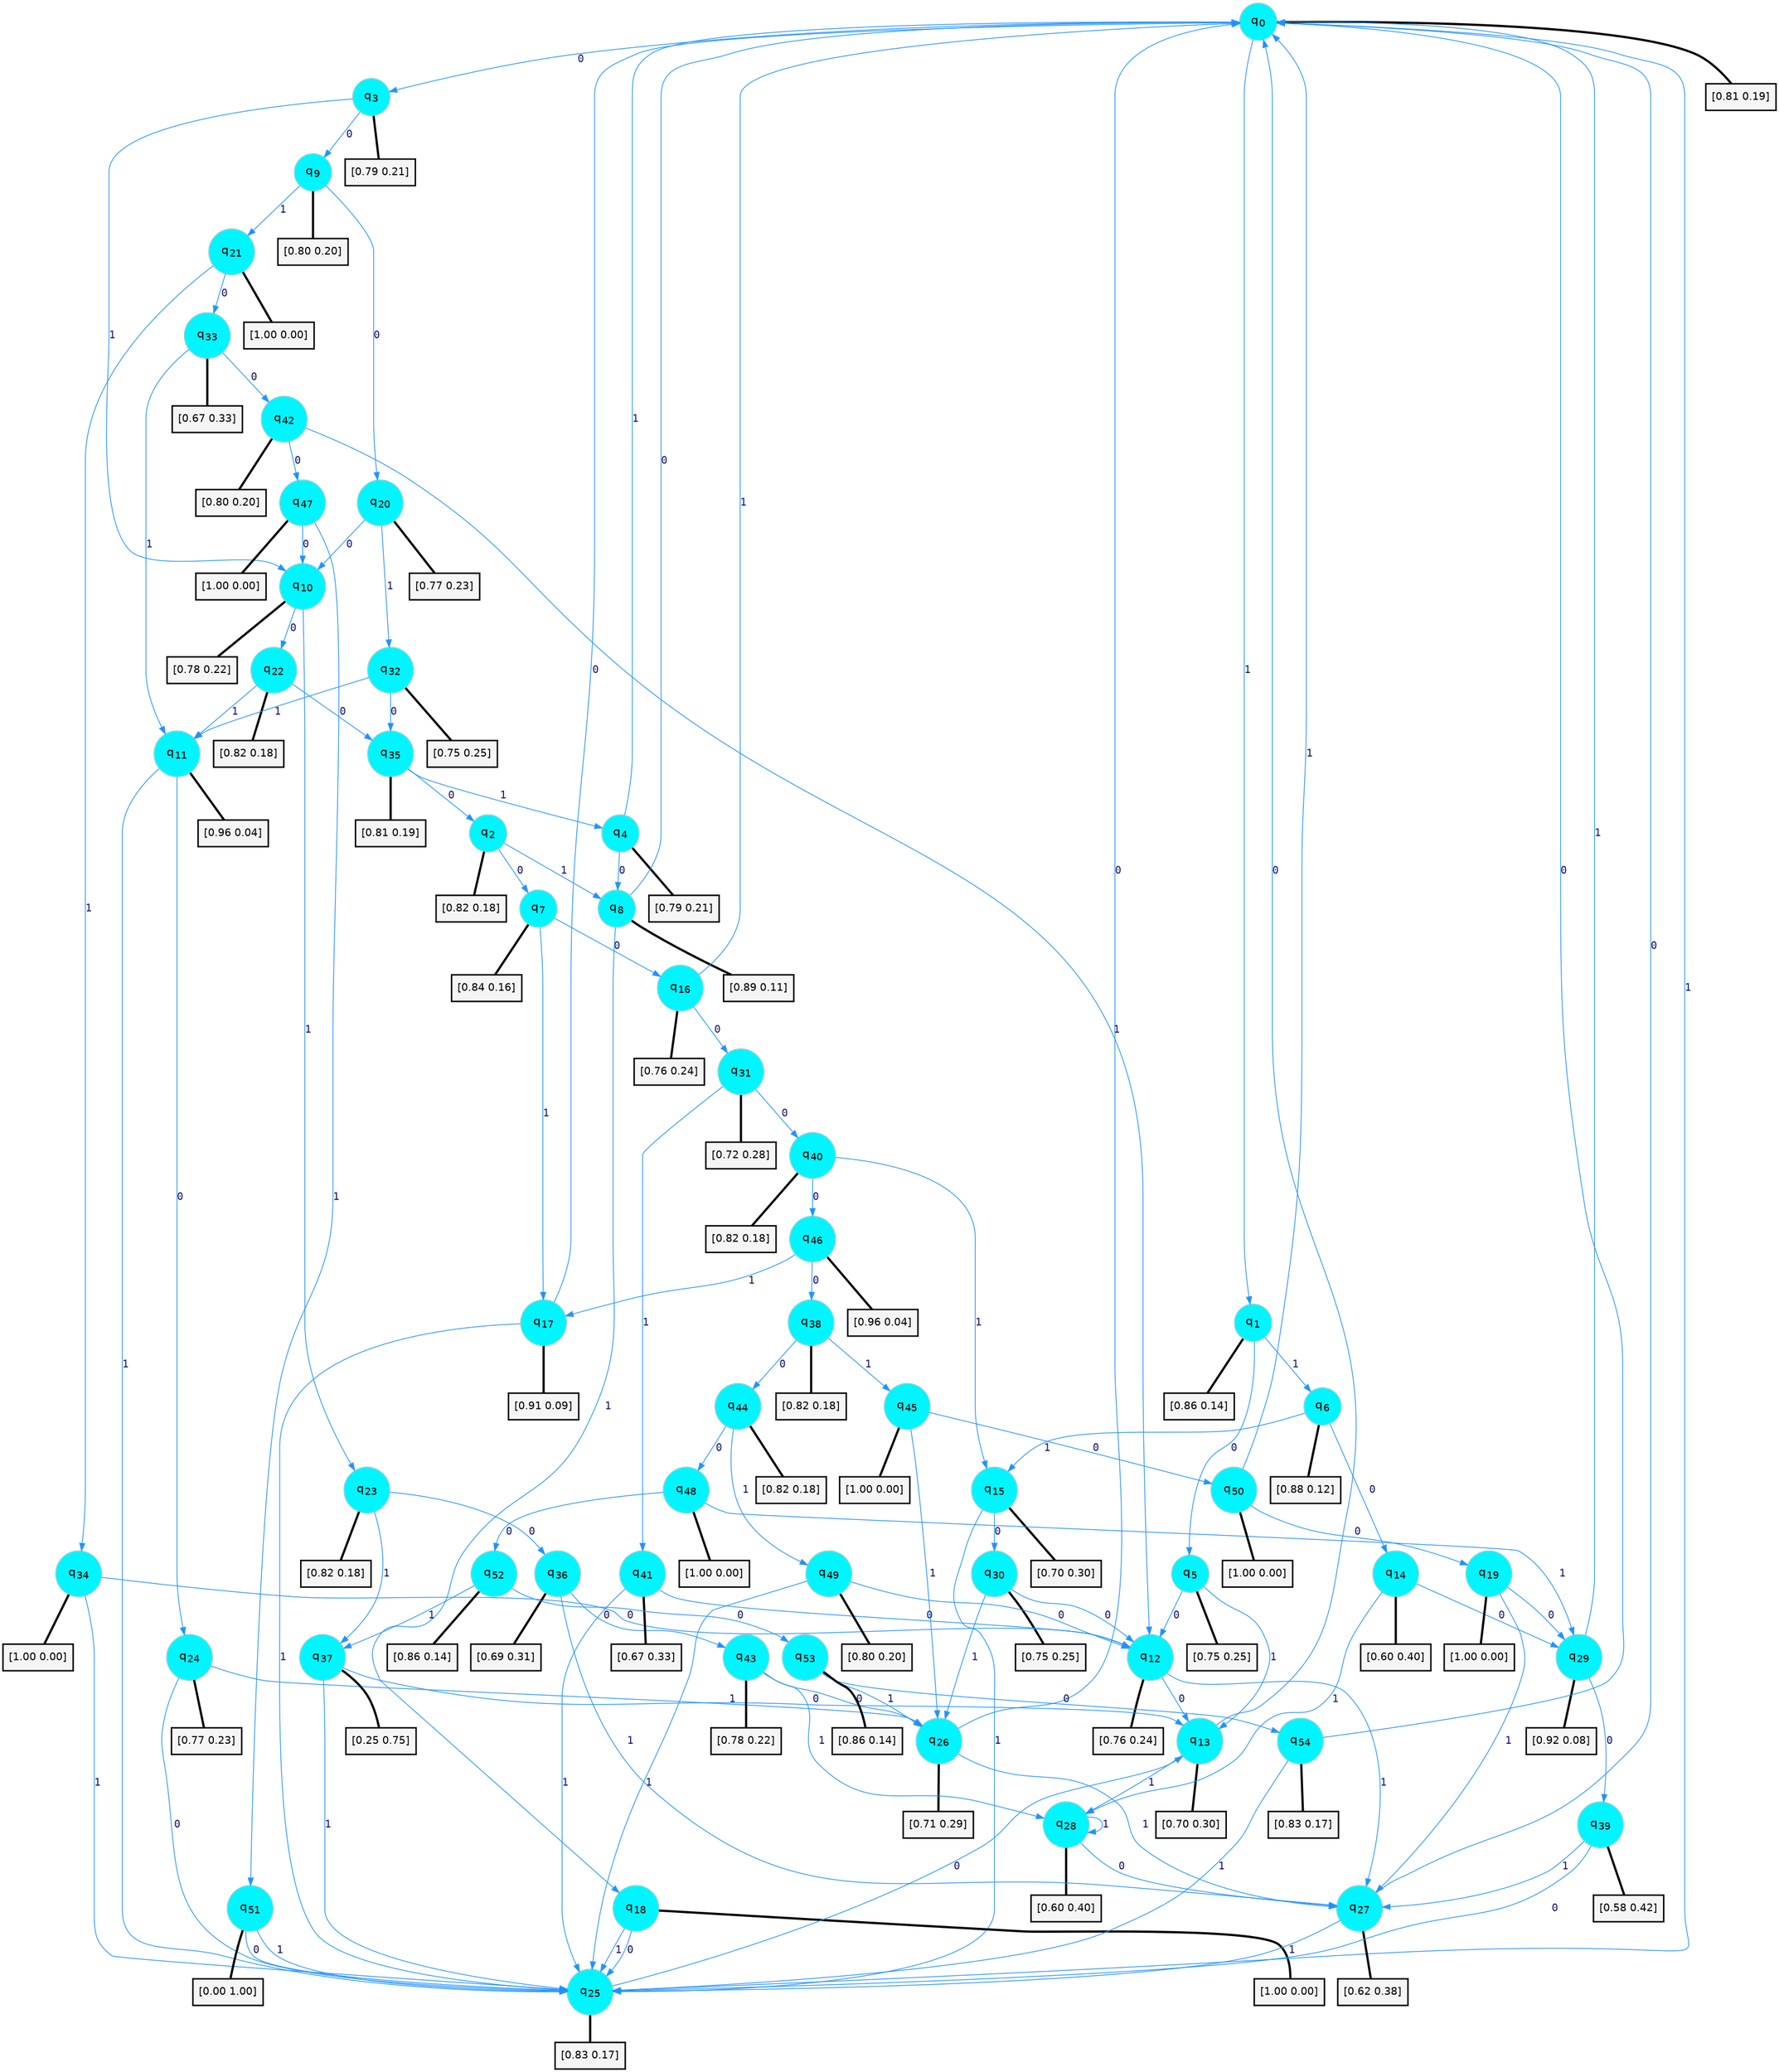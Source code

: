 digraph G {
graph [
bgcolor=transparent, dpi=300, rankdir=TD, size="40,25"];
node [
color=gray, fillcolor=turquoise1, fontcolor=black, fontname=Helvetica, fontsize=16, fontweight=bold, shape=circle, style=filled];
edge [
arrowsize=1, color=dodgerblue1, fontcolor=midnightblue, fontname=courier, fontweight=bold, penwidth=1, style=solid, weight=20];
0[label=<q<SUB>0</SUB>>];
1[label=<q<SUB>1</SUB>>];
2[label=<q<SUB>2</SUB>>];
3[label=<q<SUB>3</SUB>>];
4[label=<q<SUB>4</SUB>>];
5[label=<q<SUB>5</SUB>>];
6[label=<q<SUB>6</SUB>>];
7[label=<q<SUB>7</SUB>>];
8[label=<q<SUB>8</SUB>>];
9[label=<q<SUB>9</SUB>>];
10[label=<q<SUB>10</SUB>>];
11[label=<q<SUB>11</SUB>>];
12[label=<q<SUB>12</SUB>>];
13[label=<q<SUB>13</SUB>>];
14[label=<q<SUB>14</SUB>>];
15[label=<q<SUB>15</SUB>>];
16[label=<q<SUB>16</SUB>>];
17[label=<q<SUB>17</SUB>>];
18[label=<q<SUB>18</SUB>>];
19[label=<q<SUB>19</SUB>>];
20[label=<q<SUB>20</SUB>>];
21[label=<q<SUB>21</SUB>>];
22[label=<q<SUB>22</SUB>>];
23[label=<q<SUB>23</SUB>>];
24[label=<q<SUB>24</SUB>>];
25[label=<q<SUB>25</SUB>>];
26[label=<q<SUB>26</SUB>>];
27[label=<q<SUB>27</SUB>>];
28[label=<q<SUB>28</SUB>>];
29[label=<q<SUB>29</SUB>>];
30[label=<q<SUB>30</SUB>>];
31[label=<q<SUB>31</SUB>>];
32[label=<q<SUB>32</SUB>>];
33[label=<q<SUB>33</SUB>>];
34[label=<q<SUB>34</SUB>>];
35[label=<q<SUB>35</SUB>>];
36[label=<q<SUB>36</SUB>>];
37[label=<q<SUB>37</SUB>>];
38[label=<q<SUB>38</SUB>>];
39[label=<q<SUB>39</SUB>>];
40[label=<q<SUB>40</SUB>>];
41[label=<q<SUB>41</SUB>>];
42[label=<q<SUB>42</SUB>>];
43[label=<q<SUB>43</SUB>>];
44[label=<q<SUB>44</SUB>>];
45[label=<q<SUB>45</SUB>>];
46[label=<q<SUB>46</SUB>>];
47[label=<q<SUB>47</SUB>>];
48[label=<q<SUB>48</SUB>>];
49[label=<q<SUB>49</SUB>>];
50[label=<q<SUB>50</SUB>>];
51[label=<q<SUB>51</SUB>>];
52[label=<q<SUB>52</SUB>>];
53[label=<q<SUB>53</SUB>>];
54[label=<q<SUB>54</SUB>>];
55[label="[0.81 0.19]", shape=box,fontcolor=black, fontname=Helvetica, fontsize=14, penwidth=2, fillcolor=whitesmoke,color=black];
56[label="[0.86 0.14]", shape=box,fontcolor=black, fontname=Helvetica, fontsize=14, penwidth=2, fillcolor=whitesmoke,color=black];
57[label="[0.82 0.18]", shape=box,fontcolor=black, fontname=Helvetica, fontsize=14, penwidth=2, fillcolor=whitesmoke,color=black];
58[label="[0.79 0.21]", shape=box,fontcolor=black, fontname=Helvetica, fontsize=14, penwidth=2, fillcolor=whitesmoke,color=black];
59[label="[0.79 0.21]", shape=box,fontcolor=black, fontname=Helvetica, fontsize=14, penwidth=2, fillcolor=whitesmoke,color=black];
60[label="[0.75 0.25]", shape=box,fontcolor=black, fontname=Helvetica, fontsize=14, penwidth=2, fillcolor=whitesmoke,color=black];
61[label="[0.88 0.12]", shape=box,fontcolor=black, fontname=Helvetica, fontsize=14, penwidth=2, fillcolor=whitesmoke,color=black];
62[label="[0.84 0.16]", shape=box,fontcolor=black, fontname=Helvetica, fontsize=14, penwidth=2, fillcolor=whitesmoke,color=black];
63[label="[0.89 0.11]", shape=box,fontcolor=black, fontname=Helvetica, fontsize=14, penwidth=2, fillcolor=whitesmoke,color=black];
64[label="[0.80 0.20]", shape=box,fontcolor=black, fontname=Helvetica, fontsize=14, penwidth=2, fillcolor=whitesmoke,color=black];
65[label="[0.78 0.22]", shape=box,fontcolor=black, fontname=Helvetica, fontsize=14, penwidth=2, fillcolor=whitesmoke,color=black];
66[label="[0.96 0.04]", shape=box,fontcolor=black, fontname=Helvetica, fontsize=14, penwidth=2, fillcolor=whitesmoke,color=black];
67[label="[0.76 0.24]", shape=box,fontcolor=black, fontname=Helvetica, fontsize=14, penwidth=2, fillcolor=whitesmoke,color=black];
68[label="[0.70 0.30]", shape=box,fontcolor=black, fontname=Helvetica, fontsize=14, penwidth=2, fillcolor=whitesmoke,color=black];
69[label="[0.60 0.40]", shape=box,fontcolor=black, fontname=Helvetica, fontsize=14, penwidth=2, fillcolor=whitesmoke,color=black];
70[label="[0.70 0.30]", shape=box,fontcolor=black, fontname=Helvetica, fontsize=14, penwidth=2, fillcolor=whitesmoke,color=black];
71[label="[0.76 0.24]", shape=box,fontcolor=black, fontname=Helvetica, fontsize=14, penwidth=2, fillcolor=whitesmoke,color=black];
72[label="[0.91 0.09]", shape=box,fontcolor=black, fontname=Helvetica, fontsize=14, penwidth=2, fillcolor=whitesmoke,color=black];
73[label="[1.00 0.00]", shape=box,fontcolor=black, fontname=Helvetica, fontsize=14, penwidth=2, fillcolor=whitesmoke,color=black];
74[label="[1.00 0.00]", shape=box,fontcolor=black, fontname=Helvetica, fontsize=14, penwidth=2, fillcolor=whitesmoke,color=black];
75[label="[0.77 0.23]", shape=box,fontcolor=black, fontname=Helvetica, fontsize=14, penwidth=2, fillcolor=whitesmoke,color=black];
76[label="[1.00 0.00]", shape=box,fontcolor=black, fontname=Helvetica, fontsize=14, penwidth=2, fillcolor=whitesmoke,color=black];
77[label="[0.82 0.18]", shape=box,fontcolor=black, fontname=Helvetica, fontsize=14, penwidth=2, fillcolor=whitesmoke,color=black];
78[label="[0.82 0.18]", shape=box,fontcolor=black, fontname=Helvetica, fontsize=14, penwidth=2, fillcolor=whitesmoke,color=black];
79[label="[0.77 0.23]", shape=box,fontcolor=black, fontname=Helvetica, fontsize=14, penwidth=2, fillcolor=whitesmoke,color=black];
80[label="[0.83 0.17]", shape=box,fontcolor=black, fontname=Helvetica, fontsize=14, penwidth=2, fillcolor=whitesmoke,color=black];
81[label="[0.71 0.29]", shape=box,fontcolor=black, fontname=Helvetica, fontsize=14, penwidth=2, fillcolor=whitesmoke,color=black];
82[label="[0.62 0.38]", shape=box,fontcolor=black, fontname=Helvetica, fontsize=14, penwidth=2, fillcolor=whitesmoke,color=black];
83[label="[0.60 0.40]", shape=box,fontcolor=black, fontname=Helvetica, fontsize=14, penwidth=2, fillcolor=whitesmoke,color=black];
84[label="[0.92 0.08]", shape=box,fontcolor=black, fontname=Helvetica, fontsize=14, penwidth=2, fillcolor=whitesmoke,color=black];
85[label="[0.75 0.25]", shape=box,fontcolor=black, fontname=Helvetica, fontsize=14, penwidth=2, fillcolor=whitesmoke,color=black];
86[label="[0.72 0.28]", shape=box,fontcolor=black, fontname=Helvetica, fontsize=14, penwidth=2, fillcolor=whitesmoke,color=black];
87[label="[0.75 0.25]", shape=box,fontcolor=black, fontname=Helvetica, fontsize=14, penwidth=2, fillcolor=whitesmoke,color=black];
88[label="[0.67 0.33]", shape=box,fontcolor=black, fontname=Helvetica, fontsize=14, penwidth=2, fillcolor=whitesmoke,color=black];
89[label="[1.00 0.00]", shape=box,fontcolor=black, fontname=Helvetica, fontsize=14, penwidth=2, fillcolor=whitesmoke,color=black];
90[label="[0.81 0.19]", shape=box,fontcolor=black, fontname=Helvetica, fontsize=14, penwidth=2, fillcolor=whitesmoke,color=black];
91[label="[0.69 0.31]", shape=box,fontcolor=black, fontname=Helvetica, fontsize=14, penwidth=2, fillcolor=whitesmoke,color=black];
92[label="[0.25 0.75]", shape=box,fontcolor=black, fontname=Helvetica, fontsize=14, penwidth=2, fillcolor=whitesmoke,color=black];
93[label="[0.82 0.18]", shape=box,fontcolor=black, fontname=Helvetica, fontsize=14, penwidth=2, fillcolor=whitesmoke,color=black];
94[label="[0.58 0.42]", shape=box,fontcolor=black, fontname=Helvetica, fontsize=14, penwidth=2, fillcolor=whitesmoke,color=black];
95[label="[0.82 0.18]", shape=box,fontcolor=black, fontname=Helvetica, fontsize=14, penwidth=2, fillcolor=whitesmoke,color=black];
96[label="[0.67 0.33]", shape=box,fontcolor=black, fontname=Helvetica, fontsize=14, penwidth=2, fillcolor=whitesmoke,color=black];
97[label="[0.80 0.20]", shape=box,fontcolor=black, fontname=Helvetica, fontsize=14, penwidth=2, fillcolor=whitesmoke,color=black];
98[label="[0.78 0.22]", shape=box,fontcolor=black, fontname=Helvetica, fontsize=14, penwidth=2, fillcolor=whitesmoke,color=black];
99[label="[0.82 0.18]", shape=box,fontcolor=black, fontname=Helvetica, fontsize=14, penwidth=2, fillcolor=whitesmoke,color=black];
100[label="[1.00 0.00]", shape=box,fontcolor=black, fontname=Helvetica, fontsize=14, penwidth=2, fillcolor=whitesmoke,color=black];
101[label="[0.96 0.04]", shape=box,fontcolor=black, fontname=Helvetica, fontsize=14, penwidth=2, fillcolor=whitesmoke,color=black];
102[label="[1.00 0.00]", shape=box,fontcolor=black, fontname=Helvetica, fontsize=14, penwidth=2, fillcolor=whitesmoke,color=black];
103[label="[1.00 0.00]", shape=box,fontcolor=black, fontname=Helvetica, fontsize=14, penwidth=2, fillcolor=whitesmoke,color=black];
104[label="[0.80 0.20]", shape=box,fontcolor=black, fontname=Helvetica, fontsize=14, penwidth=2, fillcolor=whitesmoke,color=black];
105[label="[1.00 0.00]", shape=box,fontcolor=black, fontname=Helvetica, fontsize=14, penwidth=2, fillcolor=whitesmoke,color=black];
106[label="[0.00 1.00]", shape=box,fontcolor=black, fontname=Helvetica, fontsize=14, penwidth=2, fillcolor=whitesmoke,color=black];
107[label="[0.86 0.14]", shape=box,fontcolor=black, fontname=Helvetica, fontsize=14, penwidth=2, fillcolor=whitesmoke,color=black];
108[label="[0.86 0.14]", shape=box,fontcolor=black, fontname=Helvetica, fontsize=14, penwidth=2, fillcolor=whitesmoke,color=black];
109[label="[0.83 0.17]", shape=box,fontcolor=black, fontname=Helvetica, fontsize=14, penwidth=2, fillcolor=whitesmoke,color=black];
0->3 [label=0];
0->1 [label=1];
0->55 [arrowhead=none, penwidth=3,color=black];
1->5 [label=0];
1->6 [label=1];
1->56 [arrowhead=none, penwidth=3,color=black];
2->7 [label=0];
2->8 [label=1];
2->57 [arrowhead=none, penwidth=3,color=black];
3->9 [label=0];
3->10 [label=1];
3->58 [arrowhead=none, penwidth=3,color=black];
4->8 [label=0];
4->0 [label=1];
4->59 [arrowhead=none, penwidth=3,color=black];
5->12 [label=0];
5->13 [label=1];
5->60 [arrowhead=none, penwidth=3,color=black];
6->14 [label=0];
6->15 [label=1];
6->61 [arrowhead=none, penwidth=3,color=black];
7->16 [label=0];
7->17 [label=1];
7->62 [arrowhead=none, penwidth=3,color=black];
8->0 [label=0];
8->18 [label=1];
8->63 [arrowhead=none, penwidth=3,color=black];
9->20 [label=0];
9->21 [label=1];
9->64 [arrowhead=none, penwidth=3,color=black];
10->22 [label=0];
10->23 [label=1];
10->65 [arrowhead=none, penwidth=3,color=black];
11->24 [label=0];
11->25 [label=1];
11->66 [arrowhead=none, penwidth=3,color=black];
12->13 [label=0];
12->27 [label=1];
12->67 [arrowhead=none, penwidth=3,color=black];
13->0 [label=0];
13->28 [label=1];
13->68 [arrowhead=none, penwidth=3,color=black];
14->29 [label=0];
14->28 [label=1];
14->69 [arrowhead=none, penwidth=3,color=black];
15->30 [label=0];
15->25 [label=1];
15->70 [arrowhead=none, penwidth=3,color=black];
16->31 [label=0];
16->0 [label=1];
16->71 [arrowhead=none, penwidth=3,color=black];
17->0 [label=0];
17->25 [label=1];
17->72 [arrowhead=none, penwidth=3,color=black];
18->25 [label=0];
18->25 [label=1];
18->73 [arrowhead=none, penwidth=3,color=black];
19->29 [label=0];
19->27 [label=1];
19->74 [arrowhead=none, penwidth=3,color=black];
20->10 [label=0];
20->32 [label=1];
20->75 [arrowhead=none, penwidth=3,color=black];
21->33 [label=0];
21->34 [label=1];
21->76 [arrowhead=none, penwidth=3,color=black];
22->35 [label=0];
22->11 [label=1];
22->77 [arrowhead=none, penwidth=3,color=black];
23->36 [label=0];
23->37 [label=1];
23->78 [arrowhead=none, penwidth=3,color=black];
24->25 [label=0];
24->26 [label=1];
24->79 [arrowhead=none, penwidth=3,color=black];
25->13 [label=0];
25->0 [label=1];
25->80 [arrowhead=none, penwidth=3,color=black];
26->0 [label=0];
26->27 [label=1];
26->81 [arrowhead=none, penwidth=3,color=black];
27->0 [label=0];
27->25 [label=1];
27->82 [arrowhead=none, penwidth=3,color=black];
28->27 [label=0];
28->28 [label=1];
28->83 [arrowhead=none, penwidth=3,color=black];
29->39 [label=0];
29->0 [label=1];
29->84 [arrowhead=none, penwidth=3,color=black];
30->12 [label=0];
30->26 [label=1];
30->85 [arrowhead=none, penwidth=3,color=black];
31->40 [label=0];
31->41 [label=1];
31->86 [arrowhead=none, penwidth=3,color=black];
32->35 [label=0];
32->11 [label=1];
32->87 [arrowhead=none, penwidth=3,color=black];
33->42 [label=0];
33->11 [label=1];
33->88 [arrowhead=none, penwidth=3,color=black];
34->12 [label=0];
34->25 [label=1];
34->89 [arrowhead=none, penwidth=3,color=black];
35->2 [label=0];
35->4 [label=1];
35->90 [arrowhead=none, penwidth=3,color=black];
36->43 [label=0];
36->27 [label=1];
36->91 [arrowhead=none, penwidth=3,color=black];
37->13 [label=0];
37->25 [label=1];
37->92 [arrowhead=none, penwidth=3,color=black];
38->44 [label=0];
38->45 [label=1];
38->93 [arrowhead=none, penwidth=3,color=black];
39->25 [label=0];
39->27 [label=1];
39->94 [arrowhead=none, penwidth=3,color=black];
40->46 [label=0];
40->15 [label=1];
40->95 [arrowhead=none, penwidth=3,color=black];
41->12 [label=0];
41->25 [label=1];
41->96 [arrowhead=none, penwidth=3,color=black];
42->47 [label=0];
42->12 [label=1];
42->97 [arrowhead=none, penwidth=3,color=black];
43->26 [label=0];
43->28 [label=1];
43->98 [arrowhead=none, penwidth=3,color=black];
44->48 [label=0];
44->49 [label=1];
44->99 [arrowhead=none, penwidth=3,color=black];
45->50 [label=0];
45->26 [label=1];
45->100 [arrowhead=none, penwidth=3,color=black];
46->38 [label=0];
46->17 [label=1];
46->101 [arrowhead=none, penwidth=3,color=black];
47->10 [label=0];
47->51 [label=1];
47->102 [arrowhead=none, penwidth=3,color=black];
48->52 [label=0];
48->29 [label=1];
48->103 [arrowhead=none, penwidth=3,color=black];
49->12 [label=0];
49->25 [label=1];
49->104 [arrowhead=none, penwidth=3,color=black];
50->19 [label=0];
50->0 [label=1];
50->105 [arrowhead=none, penwidth=3,color=black];
51->25 [label=0];
51->25 [label=1];
51->106 [arrowhead=none, penwidth=3,color=black];
52->53 [label=0];
52->37 [label=1];
52->107 [arrowhead=none, penwidth=3,color=black];
53->54 [label=0];
53->26 [label=1];
53->108 [arrowhead=none, penwidth=3,color=black];
54->0 [label=0];
54->25 [label=1];
54->109 [arrowhead=none, penwidth=3,color=black];
}
